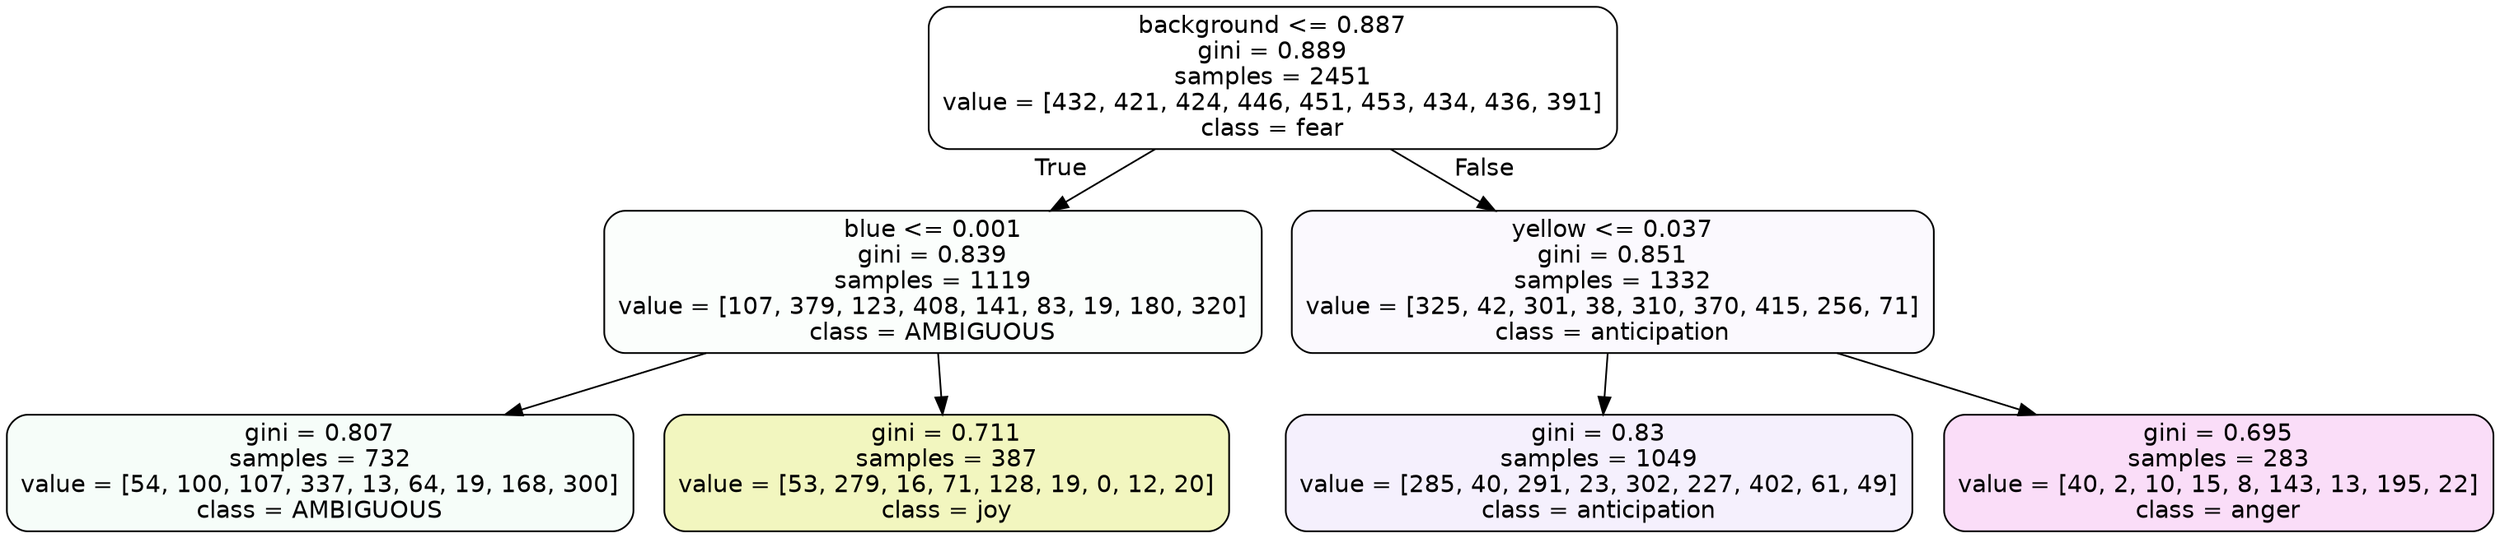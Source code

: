 digraph Tree {
node [shape=box, style="filled, rounded", color="black", fontname=helvetica] ;
edge [fontname=helvetica] ;
0 [label="background <= 0.887\ngini = 0.889\nsamples = 2451\nvalue = [432, 421, 424, 446, 451, 453, 434, 436, 391]\nclass = fear", fillcolor="#3964e500"] ;
1 [label="blue <= 0.001\ngini = 0.839\nsamples = 1119\nvalue = [107, 379, 123, 408, 141, 83, 19, 180, 320]\nclass = AMBIGUOUS", fillcolor="#39e58105"] ;
0 -> 1 [labeldistance=2.5, labelangle=45, headlabel="True"] ;
2 [label="gini = 0.807\nsamples = 732\nvalue = [54, 100, 107, 337, 13, 64, 19, 168, 300]\nclass = AMBIGUOUS", fillcolor="#39e5810b"] ;
1 -> 2 ;
3 [label="gini = 0.711\nsamples = 387\nvalue = [53, 279, 16, 71, 128, 19, 0, 12, 20]\nclass = joy", fillcolor="#d7e53952"] ;
1 -> 3 ;
4 [label="yellow <= 0.037\ngini = 0.851\nsamples = 1332\nvalue = [325, 42, 301, 38, 310, 370, 415, 256, 71]\nclass = anticipation", fillcolor="#8139e507"] ;
0 -> 4 [labeldistance=2.5, labelangle=-45, headlabel="False"] ;
5 [label="gini = 0.83\nsamples = 1049\nvalue = [285, 40, 291, 23, 302, 227, 402, 61, 49]\nclass = anticipation", fillcolor="#8139e513"] ;
4 -> 5 ;
6 [label="gini = 0.695\nsamples = 283\nvalue = [40, 2, 10, 15, 8, 143, 13, 195, 22]\nclass = anger", fillcolor="#e539d72b"] ;
4 -> 6 ;
}